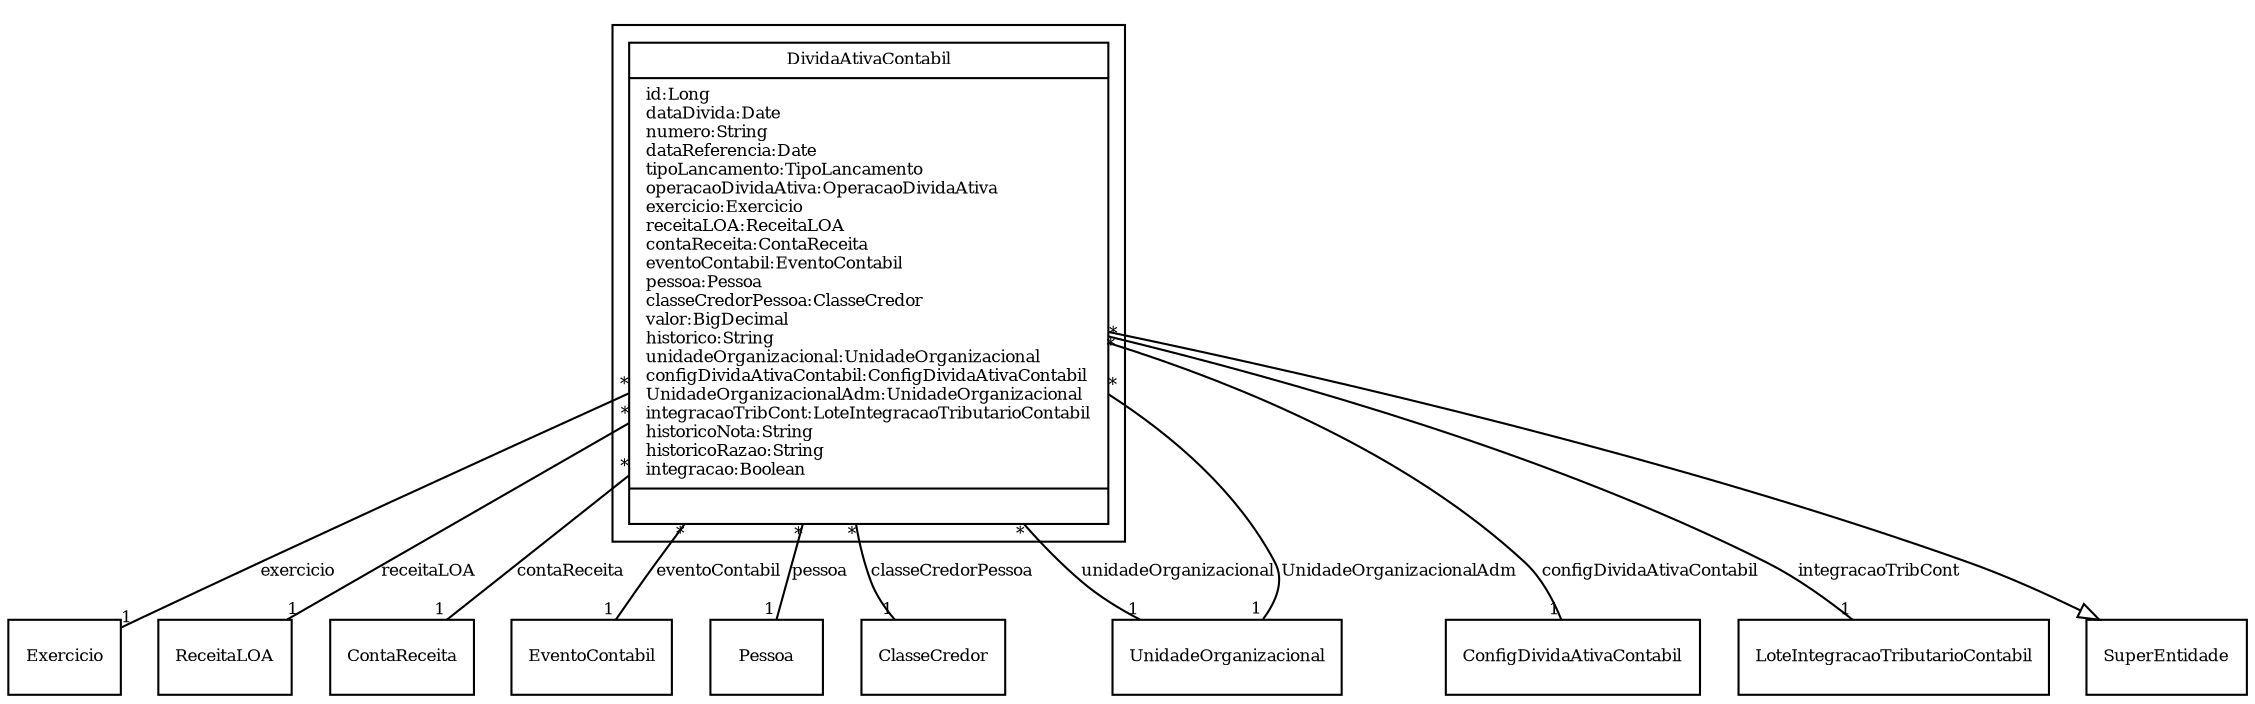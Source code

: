 digraph G{
fontname = "Times-Roman"
fontsize = 8

node [
        fontname = "Times-Roman"
        fontsize = 8
        shape = "record"
]

edge [
        fontname = "Times-Roman"
        fontsize = 8
]

subgraph clusterDIVIDA_ATIVA__CONTABIL
{
DividaAtivaContabil [label = "{DividaAtivaContabil|id:Long\ldataDivida:Date\lnumero:String\ldataReferencia:Date\ltipoLancamento:TipoLancamento\loperacaoDividaAtiva:OperacaoDividaAtiva\lexercicio:Exercicio\lreceitaLOA:ReceitaLOA\lcontaReceita:ContaReceita\leventoContabil:EventoContabil\lpessoa:Pessoa\lclasseCredorPessoa:ClasseCredor\lvalor:BigDecimal\lhistorico:String\lunidadeOrganizacional:UnidadeOrganizacional\lconfigDividaAtivaContabil:ConfigDividaAtivaContabil\lUnidadeOrganizacionalAdm:UnidadeOrganizacional\lintegracaoTribCont:LoteIntegracaoTributarioContabil\lhistoricoNota:String\lhistoricoRazao:String\lintegracao:Boolean\l|\l}"]
}
edge [arrowhead = "none" headlabel = "1" taillabel = "*"] DividaAtivaContabil -> Exercicio [label = "exercicio"]
edge [arrowhead = "none" headlabel = "1" taillabel = "*"] DividaAtivaContabil -> ReceitaLOA [label = "receitaLOA"]
edge [arrowhead = "none" headlabel = "1" taillabel = "*"] DividaAtivaContabil -> ContaReceita [label = "contaReceita"]
edge [arrowhead = "none" headlabel = "1" taillabel = "*"] DividaAtivaContabil -> EventoContabil [label = "eventoContabil"]
edge [arrowhead = "none" headlabel = "1" taillabel = "*"] DividaAtivaContabil -> Pessoa [label = "pessoa"]
edge [arrowhead = "none" headlabel = "1" taillabel = "*"] DividaAtivaContabil -> ClasseCredor [label = "classeCredorPessoa"]
edge [arrowhead = "none" headlabel = "1" taillabel = "*"] DividaAtivaContabil -> UnidadeOrganizacional [label = "unidadeOrganizacional"]
edge [arrowhead = "none" headlabel = "1" taillabel = "*"] DividaAtivaContabil -> ConfigDividaAtivaContabil [label = "configDividaAtivaContabil"]
edge [arrowhead = "none" headlabel = "1" taillabel = "*"] DividaAtivaContabil -> UnidadeOrganizacional [label = "UnidadeOrganizacionalAdm"]
edge [arrowhead = "none" headlabel = "1" taillabel = "*"] DividaAtivaContabil -> LoteIntegracaoTributarioContabil [label = "integracaoTribCont"]
edge [ arrowhead = "empty" headlabel = "" taillabel = ""] DividaAtivaContabil -> SuperEntidade
}
